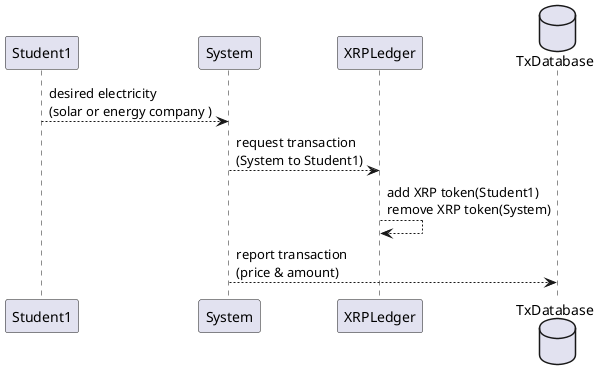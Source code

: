 @startuml sequence
participant Student1          as st1
participant System            as sys
participant XRPLedger         as xl
database TxDatabase as db2

st1 --> sys : desired electricity\n(solar or energy company )
sys --> xl : request transaction\n(System to Student1)
xl --> xl : add XRP token(Student1)\nremove XRP token(System)
sys --> db2 : report transaction\n(price & amount)
@enduml
